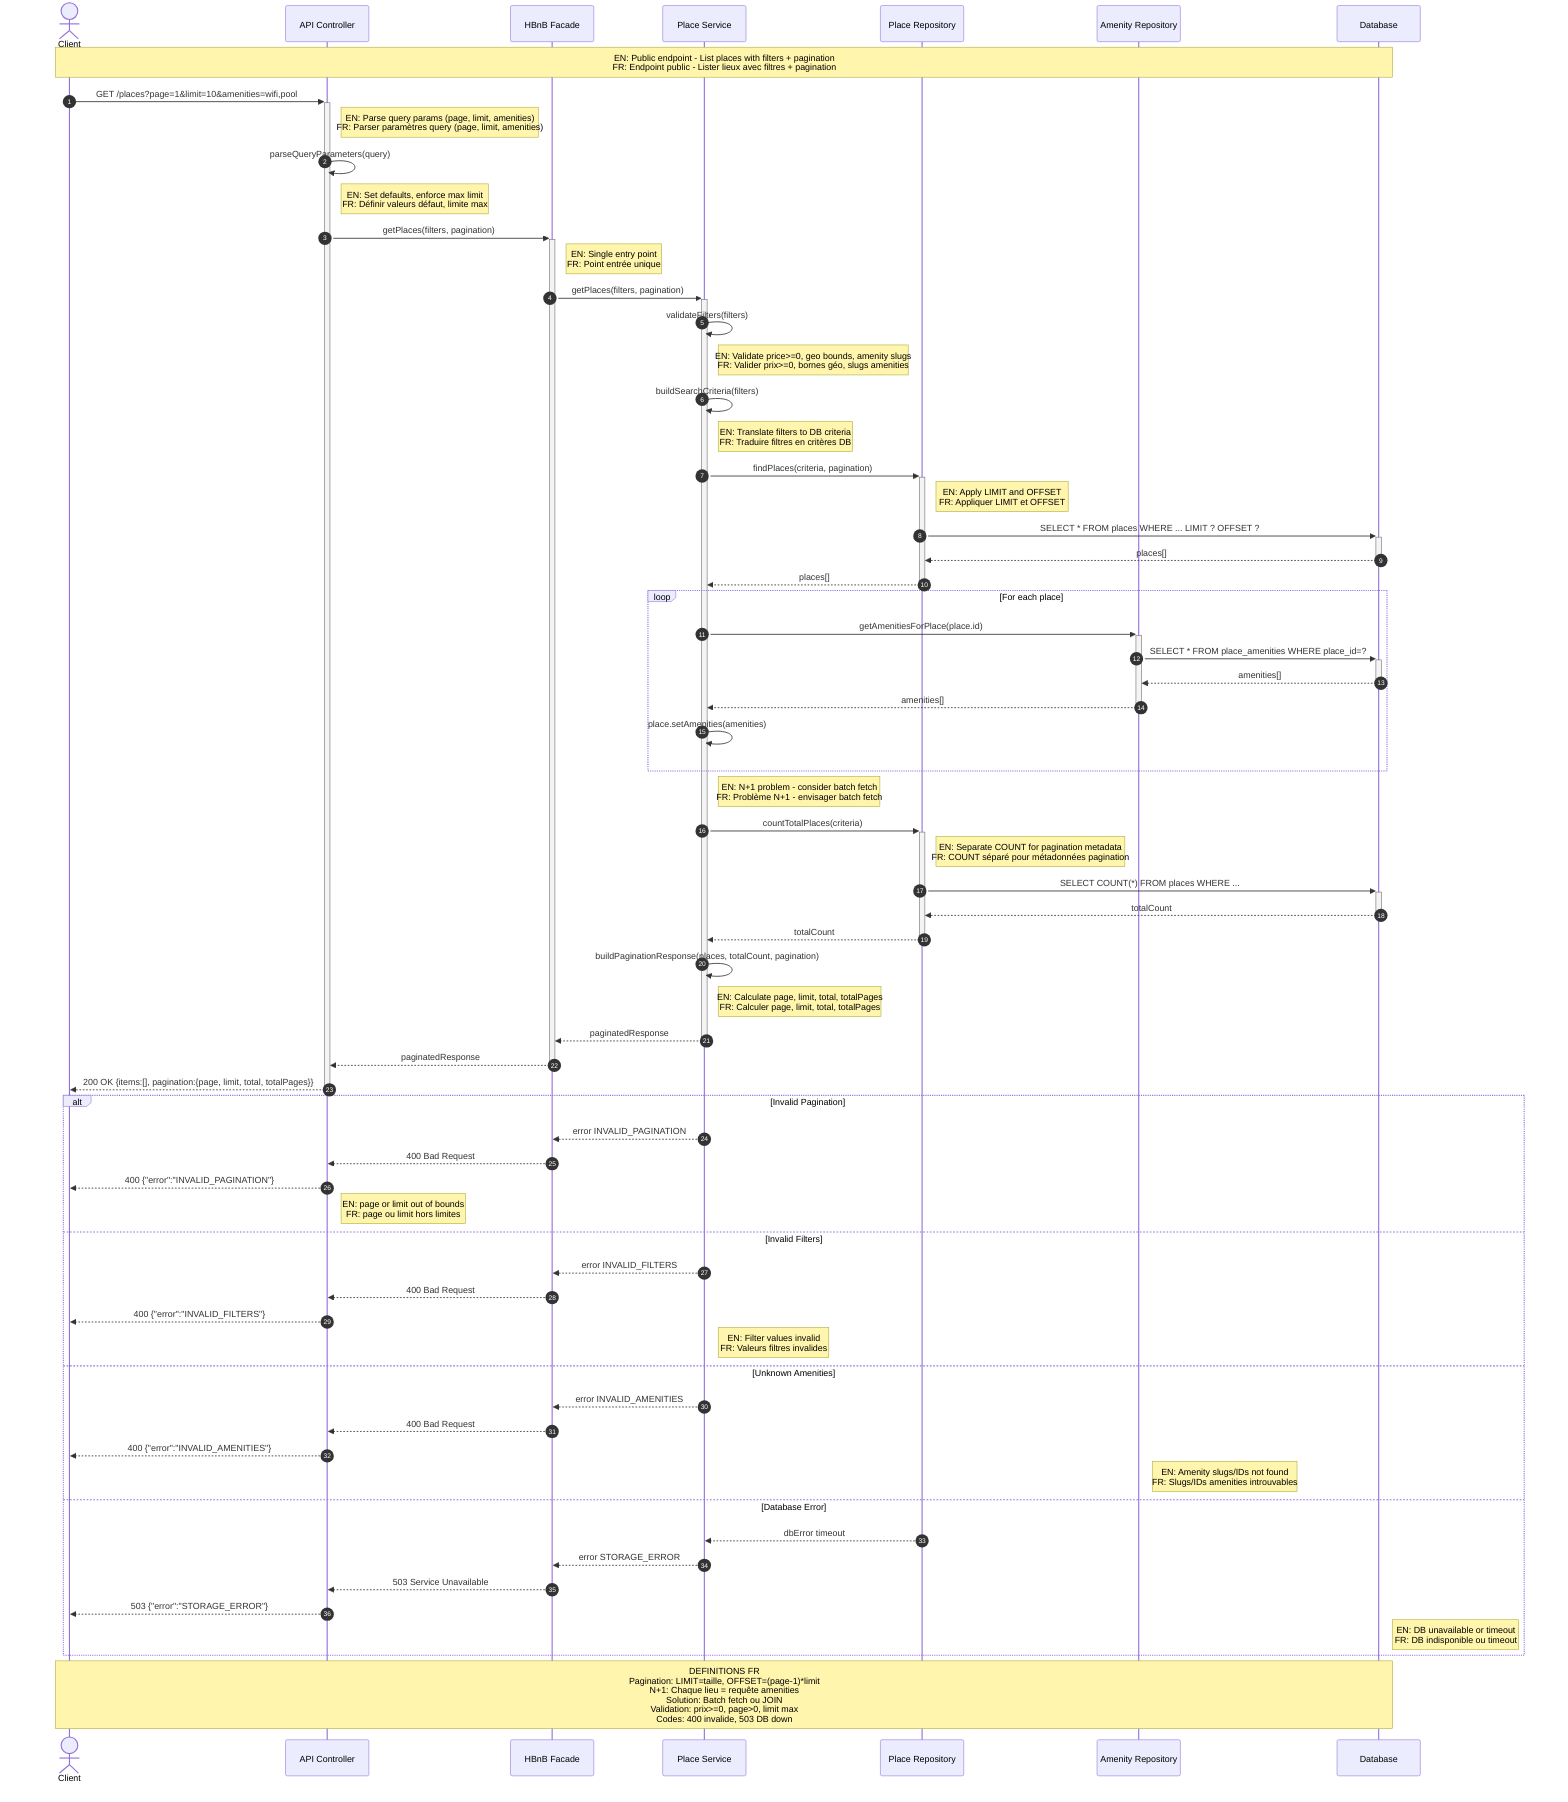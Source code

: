 sequenceDiagram
    autonumber
    actor Client
    participant API as API Controller
    participant Facade as HBnB Facade
    participant PlaceService as Place Service
    participant PlaceRepo as Place Repository
    participant AmenityRepo as Amenity Repository
    participant DB as Database

    Note over Client,DB: EN: Public endpoint - List places with filters + pagination<br/>FR: Endpoint public - Lister lieux avec filtres + pagination

    Client->>+API: GET /places?page=1&limit=10&amenities=wifi,pool
    Note right of API: EN: Parse query params (page, limit, amenities)<br/>FR: Parser paramètres query (page, limit, amenities)
    
    API->>API: parseQueryParameters(query)
    Note right of API: EN: Set defaults, enforce max limit<br/>FR: Définir valeurs défaut, limite max
    
    API->>+Facade: getPlaces(filters, pagination)
    Note right of Facade: EN: Single entry point<br/>FR: Point entrée unique
    Facade->>+PlaceService: getPlaces(filters, pagination)
    
    PlaceService->>PlaceService: validateFilters(filters)
    Note right of PlaceService: EN: Validate price>=0, geo bounds, amenity slugs<br/>FR: Valider prix>=0, bornes géo, slugs amenities
    
    PlaceService->>PlaceService: buildSearchCriteria(filters)
    Note right of PlaceService: EN: Translate filters to DB criteria<br/>FR: Traduire filtres en critères DB
    
    PlaceService->>+PlaceRepo: findPlaces(criteria, pagination)
    Note right of PlaceRepo: EN: Apply LIMIT and OFFSET<br/>FR: Appliquer LIMIT et OFFSET
    PlaceRepo->>+DB: SELECT * FROM places WHERE ... LIMIT ? OFFSET ?
    DB-->>-PlaceRepo: places[]
    PlaceRepo-->>-PlaceService: places[]
    
    loop For each place
        PlaceService->>+AmenityRepo: getAmenitiesForPlace(place.id)
        AmenityRepo->>+DB: SELECT * FROM place_amenities WHERE place_id=?
        DB-->>-AmenityRepo: amenities[]
        AmenityRepo-->>-PlaceService: amenities[]
        PlaceService->>PlaceService: place.setAmenities(amenities)
    end
    Note right of PlaceService: EN: N+1 problem - consider batch fetch<br/>FR: Problème N+1 - envisager batch fetch
    
    PlaceService->>+PlaceRepo: countTotalPlaces(criteria)
    Note right of PlaceRepo: EN: Separate COUNT for pagination metadata<br/>FR: COUNT séparé pour métadonnées pagination
    
    PlaceRepo->>+DB: SELECT COUNT(*) FROM places WHERE ...
    DB-->>-PlaceRepo: totalCount
    PlaceRepo-->>-PlaceService: totalCount
    
    PlaceService->>PlaceService: buildPaginationResponse(places, totalCount, pagination)
    Note right of PlaceService: EN: Calculate page, limit, total, totalPages<br/>FR: Calculer page, limit, total, totalPages
    PlaceService-->>-Facade: paginatedResponse
    Facade-->>-API: paginatedResponse
    API-->>-Client: 200 OK {items:[], pagination:{page, limit, total, totalPages}}
    
    alt Invalid Pagination
        PlaceService-->>Facade: error INVALID_PAGINATION
        Facade-->>API: 400 Bad Request
        API-->>Client: 400 {"error":"INVALID_PAGINATION"}
        Note right of API: EN: page or limit out of bounds<br/>FR: page ou limit hors limites
        
    else Invalid Filters
        PlaceService-->>Facade: error INVALID_FILTERS
        Facade-->>API: 400 Bad Request
        API-->>Client: 400 {"error":"INVALID_FILTERS"}
        Note right of PlaceService: EN: Filter values invalid<br/>FR: Valeurs filtres invalides
        
    else Unknown Amenities
        PlaceService-->>Facade: error INVALID_AMENITIES
        Facade-->>API: 400 Bad Request
        API-->>Client: 400 {"error":"INVALID_AMENITIES"}
        Note right of AmenityRepo: EN: Amenity slugs/IDs not found<br/>FR: Slugs/IDs amenities introuvables
        
    else Database Error
        PlaceRepo-->>PlaceService: dbError timeout
        PlaceService-->>Facade: error STORAGE_ERROR
        Facade-->>API: 503 Service Unavailable
        API-->>Client: 503 {"error":"STORAGE_ERROR"}
        Note right of DB: EN: DB unavailable or timeout<br/>FR: DB indisponible ou timeout
    end
    
    Note over Client,DB: DEFINITIONS FR<br/>Pagination: LIMIT=taille, OFFSET=(page-1)*limit<br/>N+1: Chaque lieu = requête amenities<br/>Solution: Batch fetch ou JOIN<br/>Validation: prix>=0, page>0, limit max<br/>Codes: 400 invalide, 503 DB down
